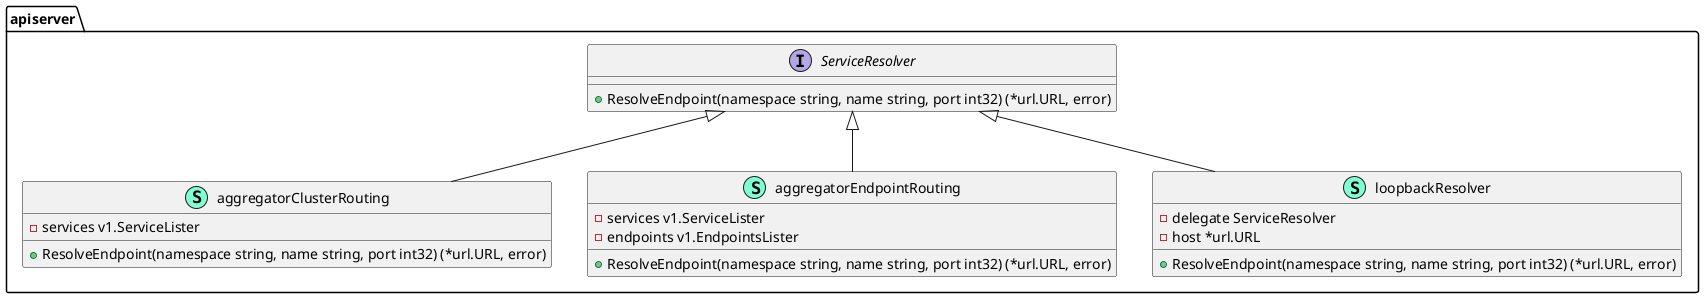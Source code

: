 @startuml
namespace apiserver {
    interface ServiceResolver  {
        + ResolveEndpoint(namespace string, name string, port int32) (*url.URL, error)

    }
    class aggregatorClusterRouting << (S,Aquamarine) >> {
        - services v1.ServiceLister

        + ResolveEndpoint(namespace string, name string, port int32) (*url.URL, error)

    }
    class aggregatorEndpointRouting << (S,Aquamarine) >> {
        - services v1.ServiceLister
        - endpoints v1.EndpointsLister

        + ResolveEndpoint(namespace string, name string, port int32) (*url.URL, error)

    }


    class loopbackResolver << (S,Aquamarine) >> {
        - delegate ServiceResolver
        - host *url.URL

        + ResolveEndpoint(namespace string, name string, port int32) (*url.URL, error)

    }
}

"apiserver.ServiceResolver" <|-- "apiserver.aggregatorClusterRouting"
"apiserver.ServiceResolver" <|-- "apiserver.aggregatorEndpointRouting"
"apiserver.ServiceResolver" <|-- "apiserver.loopbackResolver"

@enduml